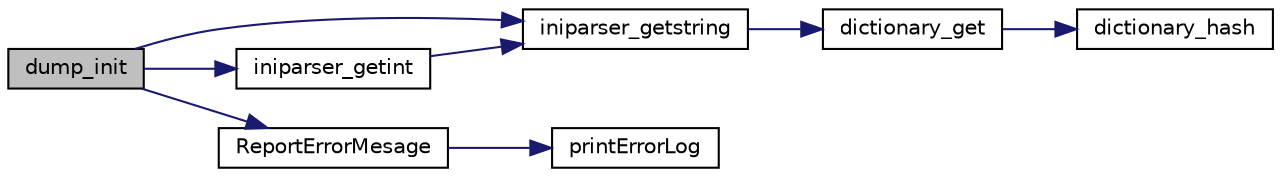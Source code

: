 digraph "dump_init"
{
  edge [fontname="Helvetica",fontsize="10",labelfontname="Helvetica",labelfontsize="10"];
  node [fontname="Helvetica",fontsize="10",shape=record];
  rankdir="LR";
  Node1 [label="dump_init",height=0.2,width=0.4,color="black", fillcolor="grey75", style="filled", fontcolor="black"];
  Node1 -> Node2 [color="midnightblue",fontsize="10",style="solid"];
  Node2 [label="iniparser_getstring",height=0.2,width=0.4,color="black", fillcolor="white", style="filled",URL="$iniparser_8c.html#a7894f8480e1f254d4a1b4a31bdc51b46",tooltip="Get the string associated to a key. "];
  Node2 -> Node3 [color="midnightblue",fontsize="10",style="solid"];
  Node3 [label="dictionary_get",height=0.2,width=0.4,color="black", fillcolor="white", style="filled",URL="$dictionary_8c.html#a967311464f457bcb8150ce981ef3c6dd",tooltip="Get a value from a dictionary. "];
  Node3 -> Node4 [color="midnightblue",fontsize="10",style="solid"];
  Node4 [label="dictionary_hash",height=0.2,width=0.4,color="black", fillcolor="white", style="filled",URL="$dictionary_8c.html#a7c1ef0a729e668d1e8d6a7e774feaf2e",tooltip="Compute the hash key for a string. "];
  Node1 -> Node5 [color="midnightblue",fontsize="10",style="solid"];
  Node5 [label="iniparser_getint",height=0.2,width=0.4,color="black", fillcolor="white", style="filled",URL="$iniparser_8c.html#a694eb1110f4200db8648820a0bb405fa",tooltip="Get the string associated to a key, convert to an int. "];
  Node5 -> Node2 [color="midnightblue",fontsize="10",style="solid"];
  Node1 -> Node6 [color="midnightblue",fontsize="10",style="solid"];
  Node6 [label="ReportErrorMesage",height=0.2,width=0.4,color="black", fillcolor="white", style="filled",URL="$log_8c.html#a77b29ce4dcc3e3670bc20d4448f03123",tooltip="Report from Error message to stderr and to log file. "];
  Node6 -> Node7 [color="midnightblue",fontsize="10",style="solid"];
  Node7 [label="printErrorLog",height=0.2,width=0.4,color="black", fillcolor="white", style="filled",URL="$log_8c.html#aedaf8d67bc16ed5663479b8ecc63478b",tooltip="print error message to to log file "];
}
